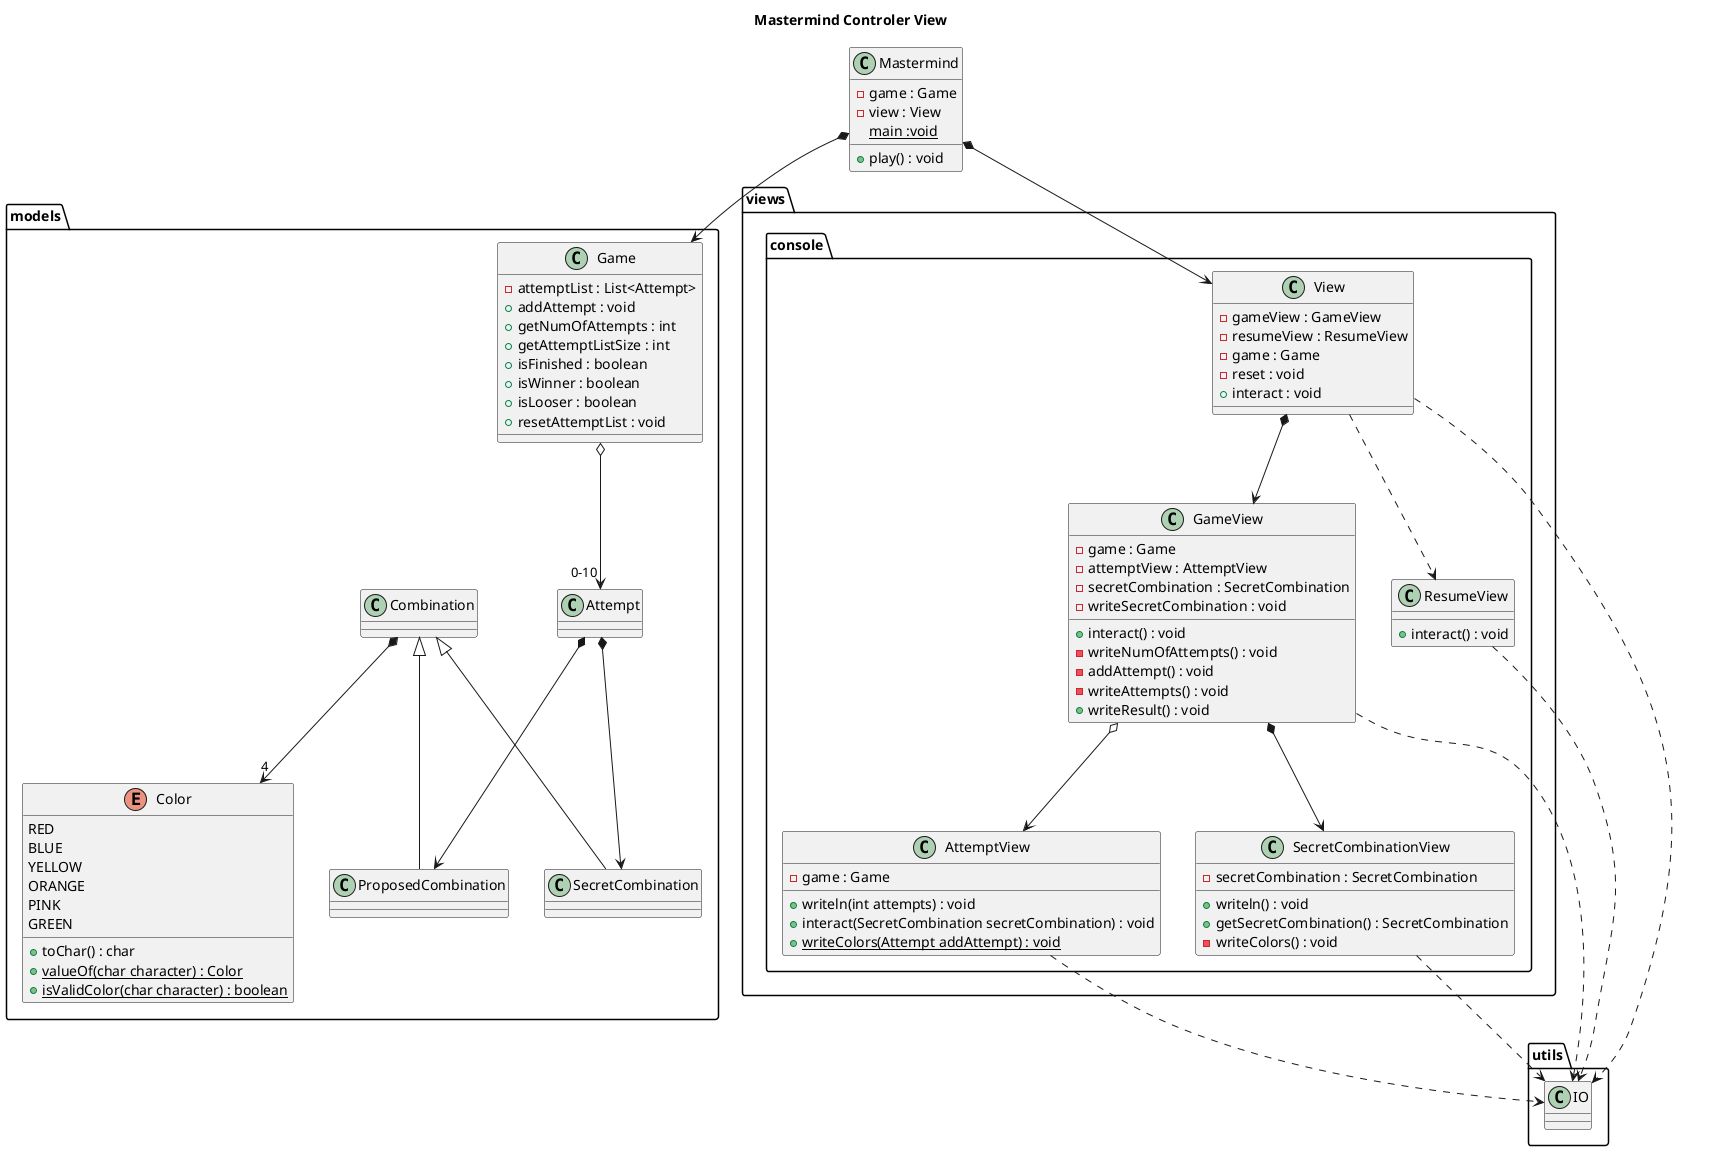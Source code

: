 @startuml

title Mastermind Controler View

class Mastermind{
- game : Game
- view : View
+ play() : void
{static} main :void
}

Mastermind *--> models.Game
Mastermind *--> views.console.View
namespace views.console{
class View{
- gameView : GameView
- resumeView : ResumeView
- game : Game
- reset : void
+ interact : void

}
class GameView{
- game : Game
- attemptView : AttemptView
- secretCombination : SecretCombination
+ interact() : void
- writeNumOfAttempts() : void
- writeSecretCombination : void
- addAttempt() : void
- writeAttempts() : void
+ writeResult() : void
}
class ResumeView{
+ interact() : void
}
class AttemptView{
- game : Game
+ writeln(int attempts) : void
+ interact(SecretCombination secretCombination) : void
+{static} writeColors(Attempt addAttempt) : void
}
class SecretCombinationView{
- secretCombination : SecretCombination
+ writeln() : void
+ getSecretCombination() : SecretCombination
- writeColors() : void
}
View *--> GameView
View ..> ResumeView
GameView o--> AttemptView
GameView *--> SecretCombinationView
}

namespace models{
Enum Color{
RED
BLUE
YELLOW
ORANGE
PINK
GREEN
+ toChar() : char
+ {static} valueOf(char character) : Color
+ {static} isValidColor(char character) : boolean
}
class Game{
- attemptList : List<Attempt>
+ addAttempt : void
+ getNumOfAttempts : int
+ getAttemptListSize : int
+ isFinished : boolean
+ isWinner : boolean
+ isLooser : boolean
+ resetAttemptList : void
}
Game o-->"0-10" Attempt
Attempt *--> ProposedCombination
Attempt *--> SecretCombination
Combination <|-down- ProposedCombination
Combination <|-down- SecretCombination
Combination *-->"4" Color
}

namespace utils{
views.console.View ..> IO
views.console.GameView ..> IO
views.console.ResumeView ..> IO
views.console.SecretCombinationView ..> IO
views.console.AttemptView ..> IO


}
@enduml